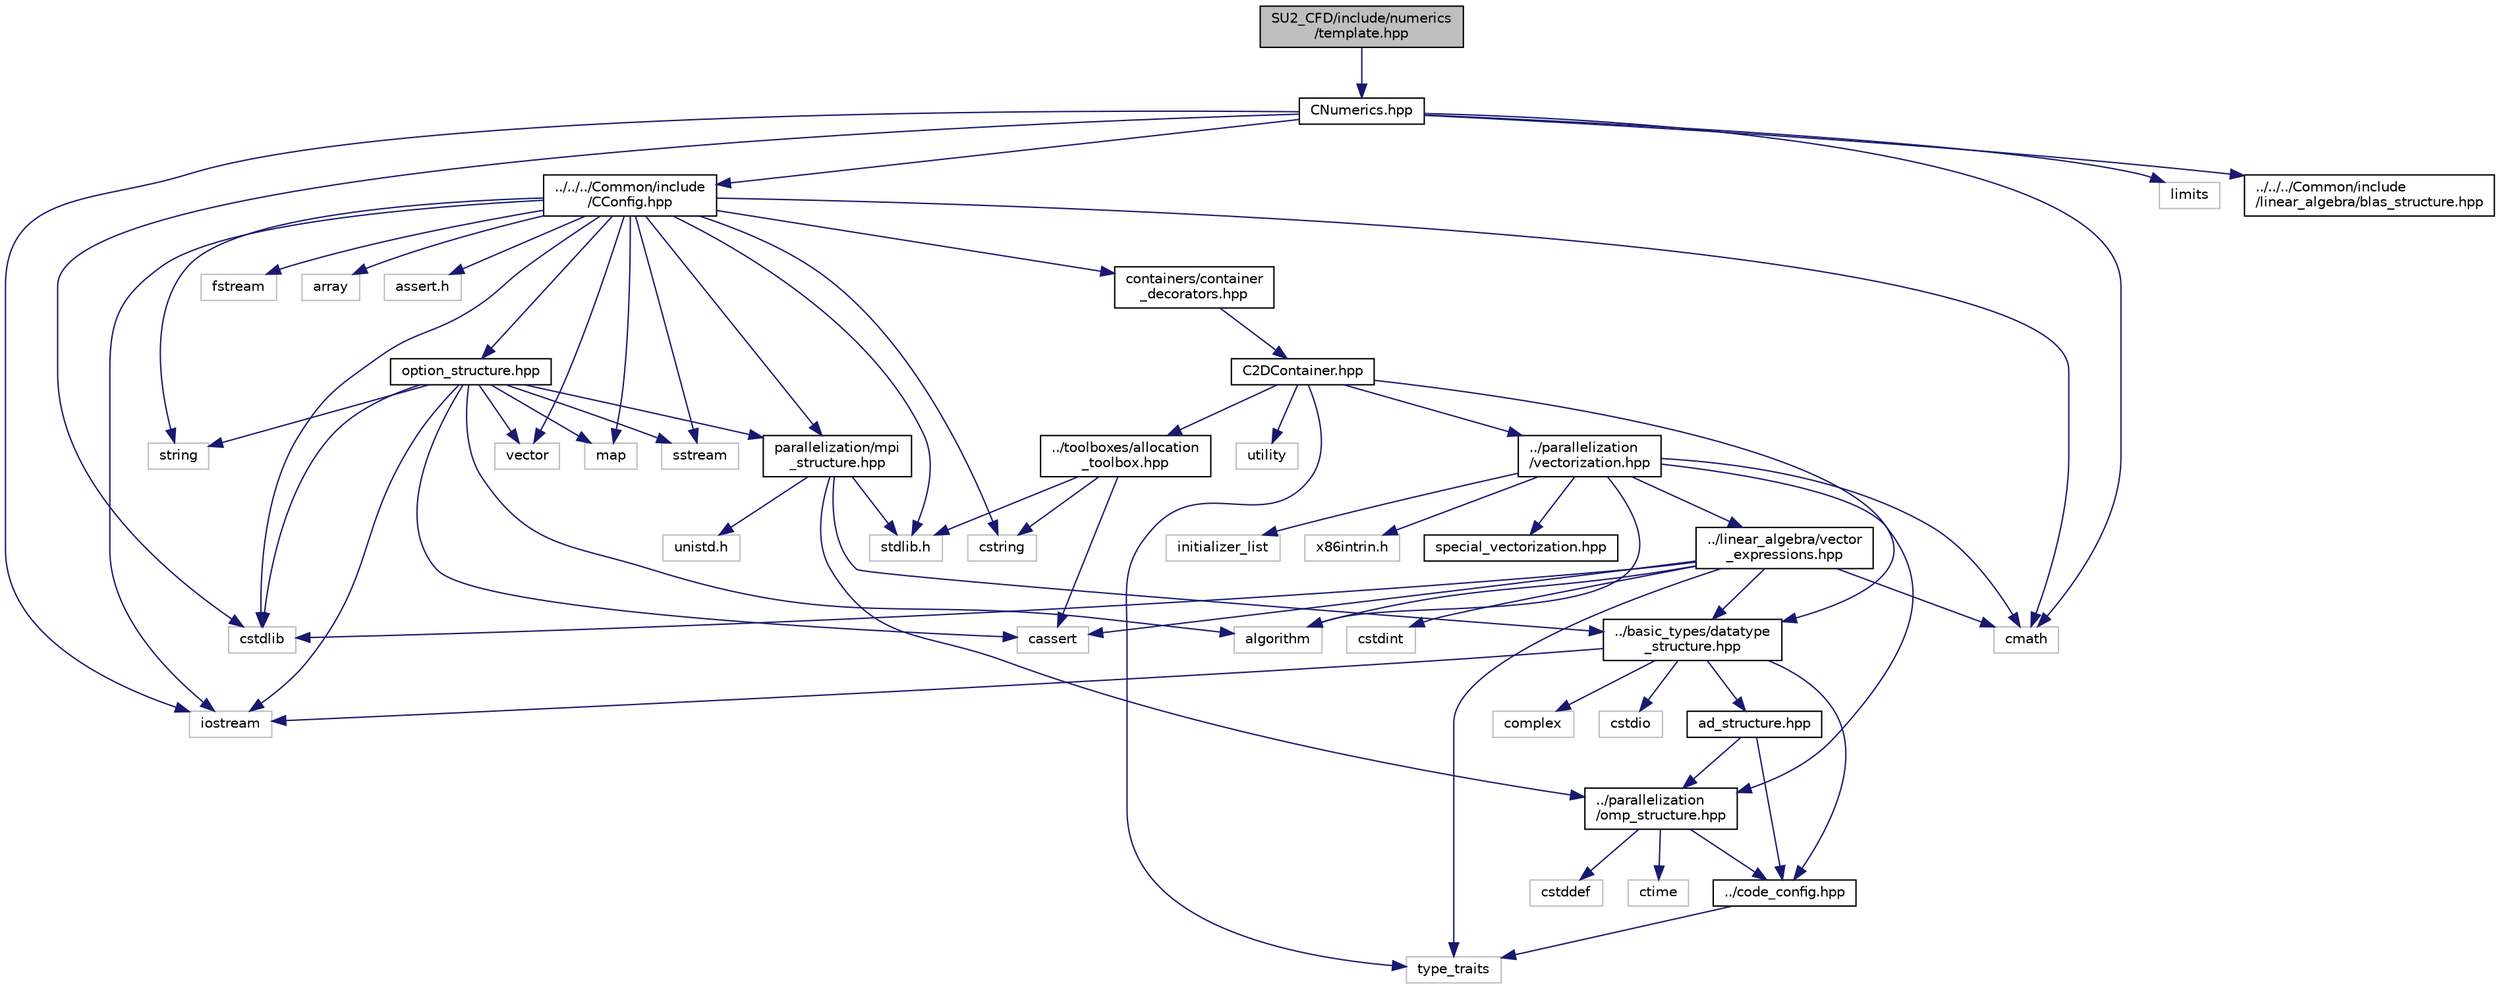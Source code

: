 digraph "SU2_CFD/include/numerics/template.hpp"
{
 // LATEX_PDF_SIZE
  edge [fontname="Helvetica",fontsize="10",labelfontname="Helvetica",labelfontsize="10"];
  node [fontname="Helvetica",fontsize="10",shape=record];
  Node1 [label="SU2_CFD/include/numerics\l/template.hpp",height=0.2,width=0.4,color="black", fillcolor="grey75", style="filled", fontcolor="black",tooltip="Declarations of template (empty) numerics classes, these give an idea of the methods that need to be ..."];
  Node1 -> Node2 [color="midnightblue",fontsize="10",style="solid",fontname="Helvetica"];
  Node2 [label="CNumerics.hpp",height=0.2,width=0.4,color="black", fillcolor="white", style="filled",URL="$CNumerics_8hpp.html",tooltip="Declaration of the base numerics class, the implementation is in the CNumerics.cpp file."];
  Node2 -> Node3 [color="midnightblue",fontsize="10",style="solid",fontname="Helvetica"];
  Node3 [label="cmath",height=0.2,width=0.4,color="grey75", fillcolor="white", style="filled",tooltip=" "];
  Node2 -> Node4 [color="midnightblue",fontsize="10",style="solid",fontname="Helvetica"];
  Node4 [label="iostream",height=0.2,width=0.4,color="grey75", fillcolor="white", style="filled",tooltip=" "];
  Node2 -> Node5 [color="midnightblue",fontsize="10",style="solid",fontname="Helvetica"];
  Node5 [label="limits",height=0.2,width=0.4,color="grey75", fillcolor="white", style="filled",tooltip=" "];
  Node2 -> Node6 [color="midnightblue",fontsize="10",style="solid",fontname="Helvetica"];
  Node6 [label="cstdlib",height=0.2,width=0.4,color="grey75", fillcolor="white", style="filled",tooltip=" "];
  Node2 -> Node7 [color="midnightblue",fontsize="10",style="solid",fontname="Helvetica"];
  Node7 [label="../../../Common/include\l/CConfig.hpp",height=0.2,width=0.4,color="black", fillcolor="white", style="filled",URL="$CConfig_8hpp.html",tooltip="All the information about the definition of the physical problem. The subroutines and functions are i..."];
  Node7 -> Node8 [color="midnightblue",fontsize="10",style="solid",fontname="Helvetica"];
  Node8 [label="parallelization/mpi\l_structure.hpp",height=0.2,width=0.4,color="black", fillcolor="white", style="filled",URL="$mpi__structure_8hpp.html",tooltip="Headers of the mpi interface for generalized datatypes. The subroutines and functions are in the mpi_..."];
  Node8 -> Node9 [color="midnightblue",fontsize="10",style="solid",fontname="Helvetica"];
  Node9 [label="stdlib.h",height=0.2,width=0.4,color="grey75", fillcolor="white", style="filled",tooltip=" "];
  Node8 -> Node10 [color="midnightblue",fontsize="10",style="solid",fontname="Helvetica"];
  Node10 [label="../basic_types/datatype\l_structure.hpp",height=0.2,width=0.4,color="black", fillcolor="white", style="filled",URL="$datatype__structure_8hpp.html",tooltip="Headers for generalized datatypes, defines an interface for AD types."];
  Node10 -> Node4 [color="midnightblue",fontsize="10",style="solid",fontname="Helvetica"];
  Node10 -> Node11 [color="midnightblue",fontsize="10",style="solid",fontname="Helvetica"];
  Node11 [label="complex",height=0.2,width=0.4,color="grey75", fillcolor="white", style="filled",tooltip=" "];
  Node10 -> Node12 [color="midnightblue",fontsize="10",style="solid",fontname="Helvetica"];
  Node12 [label="cstdio",height=0.2,width=0.4,color="grey75", fillcolor="white", style="filled",tooltip=" "];
  Node10 -> Node13 [color="midnightblue",fontsize="10",style="solid",fontname="Helvetica"];
  Node13 [label="../code_config.hpp",height=0.2,width=0.4,color="black", fillcolor="white", style="filled",URL="$code__config_8hpp.html",tooltip="Header file for collecting common macros, definitions and type configurations."];
  Node13 -> Node14 [color="midnightblue",fontsize="10",style="solid",fontname="Helvetica"];
  Node14 [label="type_traits",height=0.2,width=0.4,color="grey75", fillcolor="white", style="filled",tooltip=" "];
  Node10 -> Node15 [color="midnightblue",fontsize="10",style="solid",fontname="Helvetica"];
  Node15 [label="ad_structure.hpp",height=0.2,width=0.4,color="black", fillcolor="white", style="filled",URL="$ad__structure_8hpp.html",tooltip="Main routines for the algorithmic differentiation (AD) structure."];
  Node15 -> Node13 [color="midnightblue",fontsize="10",style="solid",fontname="Helvetica"];
  Node15 -> Node16 [color="midnightblue",fontsize="10",style="solid",fontname="Helvetica"];
  Node16 [label="../parallelization\l/omp_structure.hpp",height=0.2,width=0.4,color="black", fillcolor="white", style="filled",URL="$omp__structure_8hpp.html",tooltip="OpenMP interface header, provides compatibility functions if the code is built without OpenMP support..."];
  Node16 -> Node17 [color="midnightblue",fontsize="10",style="solid",fontname="Helvetica"];
  Node17 [label="cstddef",height=0.2,width=0.4,color="grey75", fillcolor="white", style="filled",tooltip=" "];
  Node16 -> Node13 [color="midnightblue",fontsize="10",style="solid",fontname="Helvetica"];
  Node16 -> Node18 [color="midnightblue",fontsize="10",style="solid",fontname="Helvetica"];
  Node18 [label="ctime",height=0.2,width=0.4,color="grey75", fillcolor="white", style="filled",tooltip=" "];
  Node8 -> Node19 [color="midnightblue",fontsize="10",style="solid",fontname="Helvetica"];
  Node19 [label="unistd.h",height=0.2,width=0.4,color="grey75", fillcolor="white", style="filled",tooltip=" "];
  Node8 -> Node16 [color="midnightblue",fontsize="10",style="solid",fontname="Helvetica"];
  Node7 -> Node4 [color="midnightblue",fontsize="10",style="solid",fontname="Helvetica"];
  Node7 -> Node6 [color="midnightblue",fontsize="10",style="solid",fontname="Helvetica"];
  Node7 -> Node20 [color="midnightblue",fontsize="10",style="solid",fontname="Helvetica"];
  Node20 [label="fstream",height=0.2,width=0.4,color="grey75", fillcolor="white", style="filled",tooltip=" "];
  Node7 -> Node21 [color="midnightblue",fontsize="10",style="solid",fontname="Helvetica"];
  Node21 [label="sstream",height=0.2,width=0.4,color="grey75", fillcolor="white", style="filled",tooltip=" "];
  Node7 -> Node22 [color="midnightblue",fontsize="10",style="solid",fontname="Helvetica"];
  Node22 [label="string",height=0.2,width=0.4,color="grey75", fillcolor="white", style="filled",tooltip=" "];
  Node7 -> Node23 [color="midnightblue",fontsize="10",style="solid",fontname="Helvetica"];
  Node23 [label="cstring",height=0.2,width=0.4,color="grey75", fillcolor="white", style="filled",tooltip=" "];
  Node7 -> Node24 [color="midnightblue",fontsize="10",style="solid",fontname="Helvetica"];
  Node24 [label="vector",height=0.2,width=0.4,color="grey75", fillcolor="white", style="filled",tooltip=" "];
  Node7 -> Node25 [color="midnightblue",fontsize="10",style="solid",fontname="Helvetica"];
  Node25 [label="array",height=0.2,width=0.4,color="grey75", fillcolor="white", style="filled",tooltip=" "];
  Node7 -> Node9 [color="midnightblue",fontsize="10",style="solid",fontname="Helvetica"];
  Node7 -> Node3 [color="midnightblue",fontsize="10",style="solid",fontname="Helvetica"];
  Node7 -> Node26 [color="midnightblue",fontsize="10",style="solid",fontname="Helvetica"];
  Node26 [label="map",height=0.2,width=0.4,color="grey75", fillcolor="white", style="filled",tooltip=" "];
  Node7 -> Node27 [color="midnightblue",fontsize="10",style="solid",fontname="Helvetica"];
  Node27 [label="assert.h",height=0.2,width=0.4,color="grey75", fillcolor="white", style="filled",tooltip=" "];
  Node7 -> Node28 [color="midnightblue",fontsize="10",style="solid",fontname="Helvetica"];
  Node28 [label="option_structure.hpp",height=0.2,width=0.4,color="black", fillcolor="white", style="filled",URL="$option__structure_8hpp.html",tooltip="Defines classes for referencing options for easy input in CConfig."];
  Node28 -> Node8 [color="midnightblue",fontsize="10",style="solid",fontname="Helvetica"];
  Node28 -> Node4 [color="midnightblue",fontsize="10",style="solid",fontname="Helvetica"];
  Node28 -> Node21 [color="midnightblue",fontsize="10",style="solid",fontname="Helvetica"];
  Node28 -> Node22 [color="midnightblue",fontsize="10",style="solid",fontname="Helvetica"];
  Node28 -> Node24 [color="midnightblue",fontsize="10",style="solid",fontname="Helvetica"];
  Node28 -> Node26 [color="midnightblue",fontsize="10",style="solid",fontname="Helvetica"];
  Node28 -> Node6 [color="midnightblue",fontsize="10",style="solid",fontname="Helvetica"];
  Node28 -> Node29 [color="midnightblue",fontsize="10",style="solid",fontname="Helvetica"];
  Node29 [label="algorithm",height=0.2,width=0.4,color="grey75", fillcolor="white", style="filled",tooltip=" "];
  Node28 -> Node30 [color="midnightblue",fontsize="10",style="solid",fontname="Helvetica"];
  Node30 [label="cassert",height=0.2,width=0.4,color="grey75", fillcolor="white", style="filled",tooltip=" "];
  Node7 -> Node31 [color="midnightblue",fontsize="10",style="solid",fontname="Helvetica"];
  Node31 [label="containers/container\l_decorators.hpp",height=0.2,width=0.4,color="black", fillcolor="white", style="filled",URL="$container__decorators_8hpp.html",tooltip="Collection of small classes that decorate C2DContainer to augment its functionality,..."];
  Node31 -> Node32 [color="midnightblue",fontsize="10",style="solid",fontname="Helvetica"];
  Node32 [label="C2DContainer.hpp",height=0.2,width=0.4,color="black", fillcolor="white", style="filled",URL="$C2DContainer_8hpp.html",tooltip="A templated vector/matrix object."];
  Node32 -> Node33 [color="midnightblue",fontsize="10",style="solid",fontname="Helvetica"];
  Node33 [label="../toolboxes/allocation\l_toolbox.hpp",height=0.2,width=0.4,color="black", fillcolor="white", style="filled",URL="$allocation__toolbox_8hpp.html",tooltip="Helper function and classes for memory allocation. Focus on portability across platforms."];
  Node33 -> Node9 [color="midnightblue",fontsize="10",style="solid",fontname="Helvetica"];
  Node33 -> Node23 [color="midnightblue",fontsize="10",style="solid",fontname="Helvetica"];
  Node33 -> Node30 [color="midnightblue",fontsize="10",style="solid",fontname="Helvetica"];
  Node32 -> Node10 [color="midnightblue",fontsize="10",style="solid",fontname="Helvetica"];
  Node32 -> Node34 [color="midnightblue",fontsize="10",style="solid",fontname="Helvetica"];
  Node34 [label="../parallelization\l/vectorization.hpp",height=0.2,width=0.4,color="black", fillcolor="white", style="filled",URL="$vectorization_8hpp.html",tooltip="Implementation of a portable SIMD type."];
  Node34 -> Node35 [color="midnightblue",fontsize="10",style="solid",fontname="Helvetica"];
  Node35 [label="../linear_algebra/vector\l_expressions.hpp",height=0.2,width=0.4,color="black", fillcolor="white", style="filled",URL="$vector__expressions_8hpp.html",tooltip="Expression templates for vector types with coefficient-wise operations."];
  Node35 -> Node10 [color="midnightblue",fontsize="10",style="solid",fontname="Helvetica"];
  Node35 -> Node14 [color="midnightblue",fontsize="10",style="solid",fontname="Helvetica"];
  Node35 -> Node29 [color="midnightblue",fontsize="10",style="solid",fontname="Helvetica"];
  Node35 -> Node30 [color="midnightblue",fontsize="10",style="solid",fontname="Helvetica"];
  Node35 -> Node6 [color="midnightblue",fontsize="10",style="solid",fontname="Helvetica"];
  Node35 -> Node3 [color="midnightblue",fontsize="10",style="solid",fontname="Helvetica"];
  Node35 -> Node36 [color="midnightblue",fontsize="10",style="solid",fontname="Helvetica"];
  Node36 [label="cstdint",height=0.2,width=0.4,color="grey75", fillcolor="white", style="filled",tooltip=" "];
  Node34 -> Node16 [color="midnightblue",fontsize="10",style="solid",fontname="Helvetica"];
  Node34 -> Node37 [color="midnightblue",fontsize="10",style="solid",fontname="Helvetica"];
  Node37 [label="initializer_list",height=0.2,width=0.4,color="grey75", fillcolor="white", style="filled",tooltip=" "];
  Node34 -> Node29 [color="midnightblue",fontsize="10",style="solid",fontname="Helvetica"];
  Node34 -> Node3 [color="midnightblue",fontsize="10",style="solid",fontname="Helvetica"];
  Node34 -> Node38 [color="midnightblue",fontsize="10",style="solid",fontname="Helvetica"];
  Node38 [label="x86intrin.h",height=0.2,width=0.4,color="grey75", fillcolor="white", style="filled",tooltip=" "];
  Node34 -> Node39 [color="midnightblue",fontsize="10",style="solid",fontname="Helvetica"];
  Node39 [label="special_vectorization.hpp",height=0.2,width=0.4,color="black", fillcolor="white", style="filled",URL="$special__vectorization_8hpp.html",tooltip="Code generator header to create specializations of simd::Array."];
  Node32 -> Node40 [color="midnightblue",fontsize="10",style="solid",fontname="Helvetica"];
  Node40 [label="utility",height=0.2,width=0.4,color="grey75", fillcolor="white", style="filled",tooltip=" "];
  Node32 -> Node14 [color="midnightblue",fontsize="10",style="solid",fontname="Helvetica"];
  Node2 -> Node41 [color="midnightblue",fontsize="10",style="solid",fontname="Helvetica"];
  Node41 [label="../../../Common/include\l/linear_algebra/blas_structure.hpp",height=0.2,width=0.4,color="black", fillcolor="white", style="filled",URL="$blas__structure_8hpp.html",tooltip="Include files and headers of the functions for matrix and vector operations, which are typically foun..."];
}
